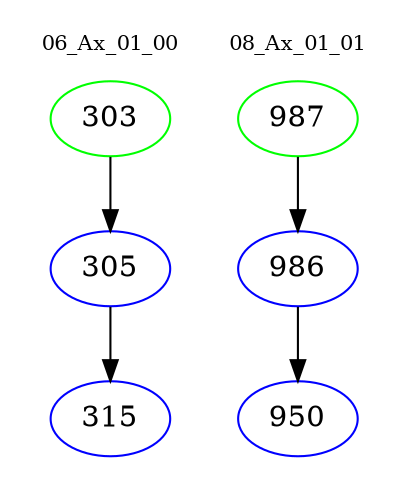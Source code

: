 digraph{
subgraph cluster_0 {
color = white
label = "06_Ax_01_00";
fontsize=10;
T0_303 [label="303", color="green"]
T0_303 -> T0_305 [color="black"]
T0_305 [label="305", color="blue"]
T0_305 -> T0_315 [color="black"]
T0_315 [label="315", color="blue"]
}
subgraph cluster_1 {
color = white
label = "08_Ax_01_01";
fontsize=10;
T1_987 [label="987", color="green"]
T1_987 -> T1_986 [color="black"]
T1_986 [label="986", color="blue"]
T1_986 -> T1_950 [color="black"]
T1_950 [label="950", color="blue"]
}
}
